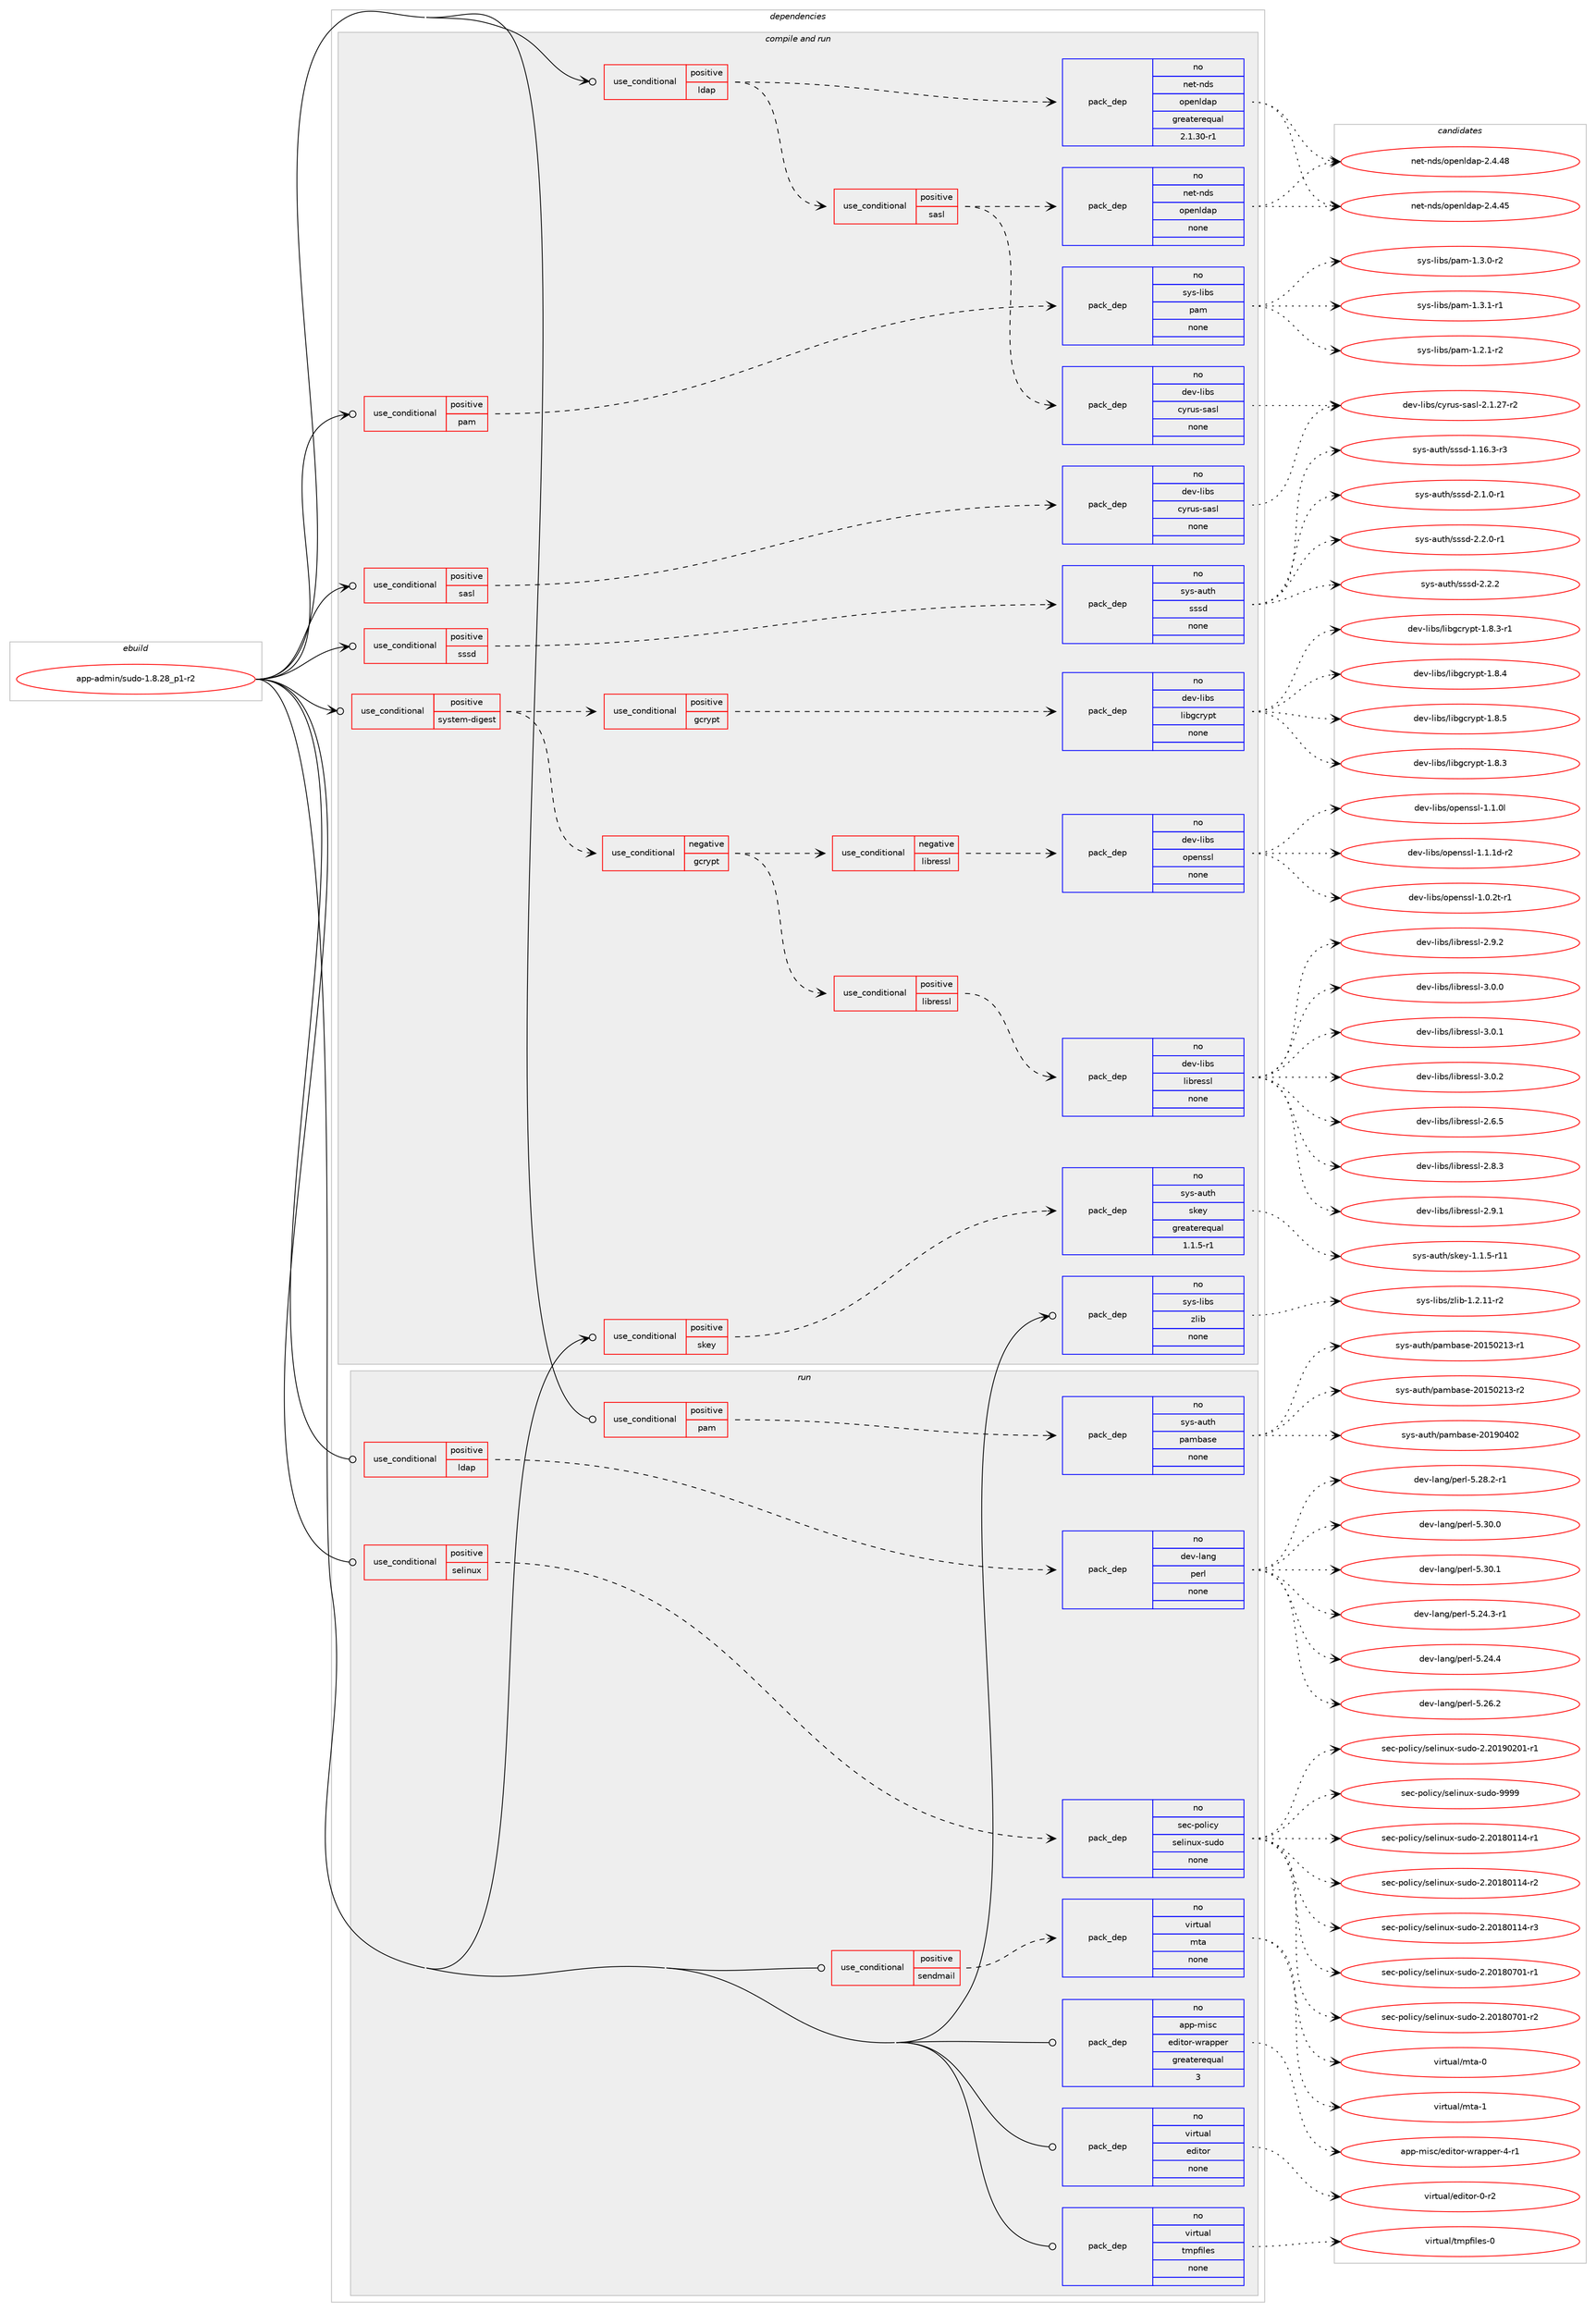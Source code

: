 digraph prolog {

# *************
# Graph options
# *************

newrank=true;
concentrate=true;
compound=true;
graph [rankdir=LR,fontname=Helvetica,fontsize=10,ranksep=1.5];#, ranksep=2.5, nodesep=0.2];
edge  [arrowhead=vee];
node  [fontname=Helvetica,fontsize=10];

# **********
# The ebuild
# **********

subgraph cluster_leftcol {
color=gray;
rank=same;
label=<<i>ebuild</i>>;
id [label="app-admin/sudo-1.8.28_p1-r2", color=red, width=4, href="../app-admin/sudo-1.8.28_p1-r2.svg"];
}

# ****************
# The dependencies
# ****************

subgraph cluster_midcol {
color=gray;
label=<<i>dependencies</i>>;
subgraph cluster_compile {
fillcolor="#eeeeee";
style=filled;
label=<<i>compile</i>>;
}
subgraph cluster_compileandrun {
fillcolor="#eeeeee";
style=filled;
label=<<i>compile and run</i>>;
subgraph cond112246 {
dependency471228 [label=<<TABLE BORDER="0" CELLBORDER="1" CELLSPACING="0" CELLPADDING="4"><TR><TD ROWSPAN="3" CELLPADDING="10">use_conditional</TD></TR><TR><TD>positive</TD></TR><TR><TD>ldap</TD></TR></TABLE>>, shape=none, color=red];
subgraph pack350432 {
dependency471229 [label=<<TABLE BORDER="0" CELLBORDER="1" CELLSPACING="0" CELLPADDING="4" WIDTH="220"><TR><TD ROWSPAN="6" CELLPADDING="30">pack_dep</TD></TR><TR><TD WIDTH="110">no</TD></TR><TR><TD>net-nds</TD></TR><TR><TD>openldap</TD></TR><TR><TD>greaterequal</TD></TR><TR><TD>2.1.30-r1</TD></TR></TABLE>>, shape=none, color=blue];
}
dependency471228:e -> dependency471229:w [weight=20,style="dashed",arrowhead="vee"];
subgraph cond112247 {
dependency471230 [label=<<TABLE BORDER="0" CELLBORDER="1" CELLSPACING="0" CELLPADDING="4"><TR><TD ROWSPAN="3" CELLPADDING="10">use_conditional</TD></TR><TR><TD>positive</TD></TR><TR><TD>sasl</TD></TR></TABLE>>, shape=none, color=red];
subgraph pack350433 {
dependency471231 [label=<<TABLE BORDER="0" CELLBORDER="1" CELLSPACING="0" CELLPADDING="4" WIDTH="220"><TR><TD ROWSPAN="6" CELLPADDING="30">pack_dep</TD></TR><TR><TD WIDTH="110">no</TD></TR><TR><TD>dev-libs</TD></TR><TR><TD>cyrus-sasl</TD></TR><TR><TD>none</TD></TR><TR><TD></TD></TR></TABLE>>, shape=none, color=blue];
}
dependency471230:e -> dependency471231:w [weight=20,style="dashed",arrowhead="vee"];
subgraph pack350434 {
dependency471232 [label=<<TABLE BORDER="0" CELLBORDER="1" CELLSPACING="0" CELLPADDING="4" WIDTH="220"><TR><TD ROWSPAN="6" CELLPADDING="30">pack_dep</TD></TR><TR><TD WIDTH="110">no</TD></TR><TR><TD>net-nds</TD></TR><TR><TD>openldap</TD></TR><TR><TD>none</TD></TR><TR><TD></TD></TR></TABLE>>, shape=none, color=blue];
}
dependency471230:e -> dependency471232:w [weight=20,style="dashed",arrowhead="vee"];
}
dependency471228:e -> dependency471230:w [weight=20,style="dashed",arrowhead="vee"];
}
id:e -> dependency471228:w [weight=20,style="solid",arrowhead="odotvee"];
subgraph cond112248 {
dependency471233 [label=<<TABLE BORDER="0" CELLBORDER="1" CELLSPACING="0" CELLPADDING="4"><TR><TD ROWSPAN="3" CELLPADDING="10">use_conditional</TD></TR><TR><TD>positive</TD></TR><TR><TD>pam</TD></TR></TABLE>>, shape=none, color=red];
subgraph pack350435 {
dependency471234 [label=<<TABLE BORDER="0" CELLBORDER="1" CELLSPACING="0" CELLPADDING="4" WIDTH="220"><TR><TD ROWSPAN="6" CELLPADDING="30">pack_dep</TD></TR><TR><TD WIDTH="110">no</TD></TR><TR><TD>sys-libs</TD></TR><TR><TD>pam</TD></TR><TR><TD>none</TD></TR><TR><TD></TD></TR></TABLE>>, shape=none, color=blue];
}
dependency471233:e -> dependency471234:w [weight=20,style="dashed",arrowhead="vee"];
}
id:e -> dependency471233:w [weight=20,style="solid",arrowhead="odotvee"];
subgraph cond112249 {
dependency471235 [label=<<TABLE BORDER="0" CELLBORDER="1" CELLSPACING="0" CELLPADDING="4"><TR><TD ROWSPAN="3" CELLPADDING="10">use_conditional</TD></TR><TR><TD>positive</TD></TR><TR><TD>sasl</TD></TR></TABLE>>, shape=none, color=red];
subgraph pack350436 {
dependency471236 [label=<<TABLE BORDER="0" CELLBORDER="1" CELLSPACING="0" CELLPADDING="4" WIDTH="220"><TR><TD ROWSPAN="6" CELLPADDING="30">pack_dep</TD></TR><TR><TD WIDTH="110">no</TD></TR><TR><TD>dev-libs</TD></TR><TR><TD>cyrus-sasl</TD></TR><TR><TD>none</TD></TR><TR><TD></TD></TR></TABLE>>, shape=none, color=blue];
}
dependency471235:e -> dependency471236:w [weight=20,style="dashed",arrowhead="vee"];
}
id:e -> dependency471235:w [weight=20,style="solid",arrowhead="odotvee"];
subgraph cond112250 {
dependency471237 [label=<<TABLE BORDER="0" CELLBORDER="1" CELLSPACING="0" CELLPADDING="4"><TR><TD ROWSPAN="3" CELLPADDING="10">use_conditional</TD></TR><TR><TD>positive</TD></TR><TR><TD>skey</TD></TR></TABLE>>, shape=none, color=red];
subgraph pack350437 {
dependency471238 [label=<<TABLE BORDER="0" CELLBORDER="1" CELLSPACING="0" CELLPADDING="4" WIDTH="220"><TR><TD ROWSPAN="6" CELLPADDING="30">pack_dep</TD></TR><TR><TD WIDTH="110">no</TD></TR><TR><TD>sys-auth</TD></TR><TR><TD>skey</TD></TR><TR><TD>greaterequal</TD></TR><TR><TD>1.1.5-r1</TD></TR></TABLE>>, shape=none, color=blue];
}
dependency471237:e -> dependency471238:w [weight=20,style="dashed",arrowhead="vee"];
}
id:e -> dependency471237:w [weight=20,style="solid",arrowhead="odotvee"];
subgraph cond112251 {
dependency471239 [label=<<TABLE BORDER="0" CELLBORDER="1" CELLSPACING="0" CELLPADDING="4"><TR><TD ROWSPAN="3" CELLPADDING="10">use_conditional</TD></TR><TR><TD>positive</TD></TR><TR><TD>sssd</TD></TR></TABLE>>, shape=none, color=red];
subgraph pack350438 {
dependency471240 [label=<<TABLE BORDER="0" CELLBORDER="1" CELLSPACING="0" CELLPADDING="4" WIDTH="220"><TR><TD ROWSPAN="6" CELLPADDING="30">pack_dep</TD></TR><TR><TD WIDTH="110">no</TD></TR><TR><TD>sys-auth</TD></TR><TR><TD>sssd</TD></TR><TR><TD>none</TD></TR><TR><TD></TD></TR></TABLE>>, shape=none, color=blue];
}
dependency471239:e -> dependency471240:w [weight=20,style="dashed",arrowhead="vee"];
}
id:e -> dependency471239:w [weight=20,style="solid",arrowhead="odotvee"];
subgraph cond112252 {
dependency471241 [label=<<TABLE BORDER="0" CELLBORDER="1" CELLSPACING="0" CELLPADDING="4"><TR><TD ROWSPAN="3" CELLPADDING="10">use_conditional</TD></TR><TR><TD>positive</TD></TR><TR><TD>system-digest</TD></TR></TABLE>>, shape=none, color=red];
subgraph cond112253 {
dependency471242 [label=<<TABLE BORDER="0" CELLBORDER="1" CELLSPACING="0" CELLPADDING="4"><TR><TD ROWSPAN="3" CELLPADDING="10">use_conditional</TD></TR><TR><TD>positive</TD></TR><TR><TD>gcrypt</TD></TR></TABLE>>, shape=none, color=red];
subgraph pack350439 {
dependency471243 [label=<<TABLE BORDER="0" CELLBORDER="1" CELLSPACING="0" CELLPADDING="4" WIDTH="220"><TR><TD ROWSPAN="6" CELLPADDING="30">pack_dep</TD></TR><TR><TD WIDTH="110">no</TD></TR><TR><TD>dev-libs</TD></TR><TR><TD>libgcrypt</TD></TR><TR><TD>none</TD></TR><TR><TD></TD></TR></TABLE>>, shape=none, color=blue];
}
dependency471242:e -> dependency471243:w [weight=20,style="dashed",arrowhead="vee"];
}
dependency471241:e -> dependency471242:w [weight=20,style="dashed",arrowhead="vee"];
subgraph cond112254 {
dependency471244 [label=<<TABLE BORDER="0" CELLBORDER="1" CELLSPACING="0" CELLPADDING="4"><TR><TD ROWSPAN="3" CELLPADDING="10">use_conditional</TD></TR><TR><TD>negative</TD></TR><TR><TD>gcrypt</TD></TR></TABLE>>, shape=none, color=red];
subgraph cond112255 {
dependency471245 [label=<<TABLE BORDER="0" CELLBORDER="1" CELLSPACING="0" CELLPADDING="4"><TR><TD ROWSPAN="3" CELLPADDING="10">use_conditional</TD></TR><TR><TD>negative</TD></TR><TR><TD>libressl</TD></TR></TABLE>>, shape=none, color=red];
subgraph pack350440 {
dependency471246 [label=<<TABLE BORDER="0" CELLBORDER="1" CELLSPACING="0" CELLPADDING="4" WIDTH="220"><TR><TD ROWSPAN="6" CELLPADDING="30">pack_dep</TD></TR><TR><TD WIDTH="110">no</TD></TR><TR><TD>dev-libs</TD></TR><TR><TD>openssl</TD></TR><TR><TD>none</TD></TR><TR><TD></TD></TR></TABLE>>, shape=none, color=blue];
}
dependency471245:e -> dependency471246:w [weight=20,style="dashed",arrowhead="vee"];
}
dependency471244:e -> dependency471245:w [weight=20,style="dashed",arrowhead="vee"];
subgraph cond112256 {
dependency471247 [label=<<TABLE BORDER="0" CELLBORDER="1" CELLSPACING="0" CELLPADDING="4"><TR><TD ROWSPAN="3" CELLPADDING="10">use_conditional</TD></TR><TR><TD>positive</TD></TR><TR><TD>libressl</TD></TR></TABLE>>, shape=none, color=red];
subgraph pack350441 {
dependency471248 [label=<<TABLE BORDER="0" CELLBORDER="1" CELLSPACING="0" CELLPADDING="4" WIDTH="220"><TR><TD ROWSPAN="6" CELLPADDING="30">pack_dep</TD></TR><TR><TD WIDTH="110">no</TD></TR><TR><TD>dev-libs</TD></TR><TR><TD>libressl</TD></TR><TR><TD>none</TD></TR><TR><TD></TD></TR></TABLE>>, shape=none, color=blue];
}
dependency471247:e -> dependency471248:w [weight=20,style="dashed",arrowhead="vee"];
}
dependency471244:e -> dependency471247:w [weight=20,style="dashed",arrowhead="vee"];
}
dependency471241:e -> dependency471244:w [weight=20,style="dashed",arrowhead="vee"];
}
id:e -> dependency471241:w [weight=20,style="solid",arrowhead="odotvee"];
subgraph pack350442 {
dependency471249 [label=<<TABLE BORDER="0" CELLBORDER="1" CELLSPACING="0" CELLPADDING="4" WIDTH="220"><TR><TD ROWSPAN="6" CELLPADDING="30">pack_dep</TD></TR><TR><TD WIDTH="110">no</TD></TR><TR><TD>sys-libs</TD></TR><TR><TD>zlib</TD></TR><TR><TD>none</TD></TR><TR><TD></TD></TR></TABLE>>, shape=none, color=blue];
}
id:e -> dependency471249:w [weight=20,style="solid",arrowhead="odotvee"];
}
subgraph cluster_run {
fillcolor="#eeeeee";
style=filled;
label=<<i>run</i>>;
subgraph cond112257 {
dependency471250 [label=<<TABLE BORDER="0" CELLBORDER="1" CELLSPACING="0" CELLPADDING="4"><TR><TD ROWSPAN="3" CELLPADDING="10">use_conditional</TD></TR><TR><TD>positive</TD></TR><TR><TD>ldap</TD></TR></TABLE>>, shape=none, color=red];
subgraph pack350443 {
dependency471251 [label=<<TABLE BORDER="0" CELLBORDER="1" CELLSPACING="0" CELLPADDING="4" WIDTH="220"><TR><TD ROWSPAN="6" CELLPADDING="30">pack_dep</TD></TR><TR><TD WIDTH="110">no</TD></TR><TR><TD>dev-lang</TD></TR><TR><TD>perl</TD></TR><TR><TD>none</TD></TR><TR><TD></TD></TR></TABLE>>, shape=none, color=blue];
}
dependency471250:e -> dependency471251:w [weight=20,style="dashed",arrowhead="vee"];
}
id:e -> dependency471250:w [weight=20,style="solid",arrowhead="odot"];
subgraph cond112258 {
dependency471252 [label=<<TABLE BORDER="0" CELLBORDER="1" CELLSPACING="0" CELLPADDING="4"><TR><TD ROWSPAN="3" CELLPADDING="10">use_conditional</TD></TR><TR><TD>positive</TD></TR><TR><TD>pam</TD></TR></TABLE>>, shape=none, color=red];
subgraph pack350444 {
dependency471253 [label=<<TABLE BORDER="0" CELLBORDER="1" CELLSPACING="0" CELLPADDING="4" WIDTH="220"><TR><TD ROWSPAN="6" CELLPADDING="30">pack_dep</TD></TR><TR><TD WIDTH="110">no</TD></TR><TR><TD>sys-auth</TD></TR><TR><TD>pambase</TD></TR><TR><TD>none</TD></TR><TR><TD></TD></TR></TABLE>>, shape=none, color=blue];
}
dependency471252:e -> dependency471253:w [weight=20,style="dashed",arrowhead="vee"];
}
id:e -> dependency471252:w [weight=20,style="solid",arrowhead="odot"];
subgraph cond112259 {
dependency471254 [label=<<TABLE BORDER="0" CELLBORDER="1" CELLSPACING="0" CELLPADDING="4"><TR><TD ROWSPAN="3" CELLPADDING="10">use_conditional</TD></TR><TR><TD>positive</TD></TR><TR><TD>selinux</TD></TR></TABLE>>, shape=none, color=red];
subgraph pack350445 {
dependency471255 [label=<<TABLE BORDER="0" CELLBORDER="1" CELLSPACING="0" CELLPADDING="4" WIDTH="220"><TR><TD ROWSPAN="6" CELLPADDING="30">pack_dep</TD></TR><TR><TD WIDTH="110">no</TD></TR><TR><TD>sec-policy</TD></TR><TR><TD>selinux-sudo</TD></TR><TR><TD>none</TD></TR><TR><TD></TD></TR></TABLE>>, shape=none, color=blue];
}
dependency471254:e -> dependency471255:w [weight=20,style="dashed",arrowhead="vee"];
}
id:e -> dependency471254:w [weight=20,style="solid",arrowhead="odot"];
subgraph cond112260 {
dependency471256 [label=<<TABLE BORDER="0" CELLBORDER="1" CELLSPACING="0" CELLPADDING="4"><TR><TD ROWSPAN="3" CELLPADDING="10">use_conditional</TD></TR><TR><TD>positive</TD></TR><TR><TD>sendmail</TD></TR></TABLE>>, shape=none, color=red];
subgraph pack350446 {
dependency471257 [label=<<TABLE BORDER="0" CELLBORDER="1" CELLSPACING="0" CELLPADDING="4" WIDTH="220"><TR><TD ROWSPAN="6" CELLPADDING="30">pack_dep</TD></TR><TR><TD WIDTH="110">no</TD></TR><TR><TD>virtual</TD></TR><TR><TD>mta</TD></TR><TR><TD>none</TD></TR><TR><TD></TD></TR></TABLE>>, shape=none, color=blue];
}
dependency471256:e -> dependency471257:w [weight=20,style="dashed",arrowhead="vee"];
}
id:e -> dependency471256:w [weight=20,style="solid",arrowhead="odot"];
subgraph pack350447 {
dependency471258 [label=<<TABLE BORDER="0" CELLBORDER="1" CELLSPACING="0" CELLPADDING="4" WIDTH="220"><TR><TD ROWSPAN="6" CELLPADDING="30">pack_dep</TD></TR><TR><TD WIDTH="110">no</TD></TR><TR><TD>app-misc</TD></TR><TR><TD>editor-wrapper</TD></TR><TR><TD>greaterequal</TD></TR><TR><TD>3</TD></TR></TABLE>>, shape=none, color=blue];
}
id:e -> dependency471258:w [weight=20,style="solid",arrowhead="odot"];
subgraph pack350448 {
dependency471259 [label=<<TABLE BORDER="0" CELLBORDER="1" CELLSPACING="0" CELLPADDING="4" WIDTH="220"><TR><TD ROWSPAN="6" CELLPADDING="30">pack_dep</TD></TR><TR><TD WIDTH="110">no</TD></TR><TR><TD>virtual</TD></TR><TR><TD>editor</TD></TR><TR><TD>none</TD></TR><TR><TD></TD></TR></TABLE>>, shape=none, color=blue];
}
id:e -> dependency471259:w [weight=20,style="solid",arrowhead="odot"];
subgraph pack350449 {
dependency471260 [label=<<TABLE BORDER="0" CELLBORDER="1" CELLSPACING="0" CELLPADDING="4" WIDTH="220"><TR><TD ROWSPAN="6" CELLPADDING="30">pack_dep</TD></TR><TR><TD WIDTH="110">no</TD></TR><TR><TD>virtual</TD></TR><TR><TD>tmpfiles</TD></TR><TR><TD>none</TD></TR><TR><TD></TD></TR></TABLE>>, shape=none, color=blue];
}
id:e -> dependency471260:w [weight=20,style="solid",arrowhead="odot"];
}
}

# **************
# The candidates
# **************

subgraph cluster_choices {
rank=same;
color=gray;
label=<<i>candidates</i>>;

subgraph choice350432 {
color=black;
nodesep=1;
choice11010111645110100115471111121011101081009711245504652465253 [label="net-nds/openldap-2.4.45", color=red, width=4,href="../net-nds/openldap-2.4.45.svg"];
choice11010111645110100115471111121011101081009711245504652465256 [label="net-nds/openldap-2.4.48", color=red, width=4,href="../net-nds/openldap-2.4.48.svg"];
dependency471229:e -> choice11010111645110100115471111121011101081009711245504652465253:w [style=dotted,weight="100"];
dependency471229:e -> choice11010111645110100115471111121011101081009711245504652465256:w [style=dotted,weight="100"];
}
subgraph choice350433 {
color=black;
nodesep=1;
choice100101118451081059811547991211141171154511597115108455046494650554511450 [label="dev-libs/cyrus-sasl-2.1.27-r2", color=red, width=4,href="../dev-libs/cyrus-sasl-2.1.27-r2.svg"];
dependency471231:e -> choice100101118451081059811547991211141171154511597115108455046494650554511450:w [style=dotted,weight="100"];
}
subgraph choice350434 {
color=black;
nodesep=1;
choice11010111645110100115471111121011101081009711245504652465253 [label="net-nds/openldap-2.4.45", color=red, width=4,href="../net-nds/openldap-2.4.45.svg"];
choice11010111645110100115471111121011101081009711245504652465256 [label="net-nds/openldap-2.4.48", color=red, width=4,href="../net-nds/openldap-2.4.48.svg"];
dependency471232:e -> choice11010111645110100115471111121011101081009711245504652465253:w [style=dotted,weight="100"];
dependency471232:e -> choice11010111645110100115471111121011101081009711245504652465256:w [style=dotted,weight="100"];
}
subgraph choice350435 {
color=black;
nodesep=1;
choice115121115451081059811547112971094549465046494511450 [label="sys-libs/pam-1.2.1-r2", color=red, width=4,href="../sys-libs/pam-1.2.1-r2.svg"];
choice115121115451081059811547112971094549465146484511450 [label="sys-libs/pam-1.3.0-r2", color=red, width=4,href="../sys-libs/pam-1.3.0-r2.svg"];
choice115121115451081059811547112971094549465146494511449 [label="sys-libs/pam-1.3.1-r1", color=red, width=4,href="../sys-libs/pam-1.3.1-r1.svg"];
dependency471234:e -> choice115121115451081059811547112971094549465046494511450:w [style=dotted,weight="100"];
dependency471234:e -> choice115121115451081059811547112971094549465146484511450:w [style=dotted,weight="100"];
dependency471234:e -> choice115121115451081059811547112971094549465146494511449:w [style=dotted,weight="100"];
}
subgraph choice350436 {
color=black;
nodesep=1;
choice100101118451081059811547991211141171154511597115108455046494650554511450 [label="dev-libs/cyrus-sasl-2.1.27-r2", color=red, width=4,href="../dev-libs/cyrus-sasl-2.1.27-r2.svg"];
dependency471236:e -> choice100101118451081059811547991211141171154511597115108455046494650554511450:w [style=dotted,weight="100"];
}
subgraph choice350437 {
color=black;
nodesep=1;
choice115121115459711711610447115107101121454946494653451144949 [label="sys-auth/skey-1.1.5-r11", color=red, width=4,href="../sys-auth/skey-1.1.5-r11.svg"];
dependency471238:e -> choice115121115459711711610447115107101121454946494653451144949:w [style=dotted,weight="100"];
}
subgraph choice350438 {
color=black;
nodesep=1;
choice115121115459711711610447115115115100454946495446514511451 [label="sys-auth/sssd-1.16.3-r3", color=red, width=4,href="../sys-auth/sssd-1.16.3-r3.svg"];
choice1151211154597117116104471151151151004550464946484511449 [label="sys-auth/sssd-2.1.0-r1", color=red, width=4,href="../sys-auth/sssd-2.1.0-r1.svg"];
choice1151211154597117116104471151151151004550465046484511449 [label="sys-auth/sssd-2.2.0-r1", color=red, width=4,href="../sys-auth/sssd-2.2.0-r1.svg"];
choice115121115459711711610447115115115100455046504650 [label="sys-auth/sssd-2.2.2", color=red, width=4,href="../sys-auth/sssd-2.2.2.svg"];
dependency471240:e -> choice115121115459711711610447115115115100454946495446514511451:w [style=dotted,weight="100"];
dependency471240:e -> choice1151211154597117116104471151151151004550464946484511449:w [style=dotted,weight="100"];
dependency471240:e -> choice1151211154597117116104471151151151004550465046484511449:w [style=dotted,weight="100"];
dependency471240:e -> choice115121115459711711610447115115115100455046504650:w [style=dotted,weight="100"];
}
subgraph choice350439 {
color=black;
nodesep=1;
choice1001011184510810598115471081059810399114121112116454946564651 [label="dev-libs/libgcrypt-1.8.3", color=red, width=4,href="../dev-libs/libgcrypt-1.8.3.svg"];
choice10010111845108105981154710810598103991141211121164549465646514511449 [label="dev-libs/libgcrypt-1.8.3-r1", color=red, width=4,href="../dev-libs/libgcrypt-1.8.3-r1.svg"];
choice1001011184510810598115471081059810399114121112116454946564652 [label="dev-libs/libgcrypt-1.8.4", color=red, width=4,href="../dev-libs/libgcrypt-1.8.4.svg"];
choice1001011184510810598115471081059810399114121112116454946564653 [label="dev-libs/libgcrypt-1.8.5", color=red, width=4,href="../dev-libs/libgcrypt-1.8.5.svg"];
dependency471243:e -> choice1001011184510810598115471081059810399114121112116454946564651:w [style=dotted,weight="100"];
dependency471243:e -> choice10010111845108105981154710810598103991141211121164549465646514511449:w [style=dotted,weight="100"];
dependency471243:e -> choice1001011184510810598115471081059810399114121112116454946564652:w [style=dotted,weight="100"];
dependency471243:e -> choice1001011184510810598115471081059810399114121112116454946564653:w [style=dotted,weight="100"];
}
subgraph choice350440 {
color=black;
nodesep=1;
choice1001011184510810598115471111121011101151151084549464846501164511449 [label="dev-libs/openssl-1.0.2t-r1", color=red, width=4,href="../dev-libs/openssl-1.0.2t-r1.svg"];
choice100101118451081059811547111112101110115115108454946494648108 [label="dev-libs/openssl-1.1.0l", color=red, width=4,href="../dev-libs/openssl-1.1.0l.svg"];
choice1001011184510810598115471111121011101151151084549464946491004511450 [label="dev-libs/openssl-1.1.1d-r2", color=red, width=4,href="../dev-libs/openssl-1.1.1d-r2.svg"];
dependency471246:e -> choice1001011184510810598115471111121011101151151084549464846501164511449:w [style=dotted,weight="100"];
dependency471246:e -> choice100101118451081059811547111112101110115115108454946494648108:w [style=dotted,weight="100"];
dependency471246:e -> choice1001011184510810598115471111121011101151151084549464946491004511450:w [style=dotted,weight="100"];
}
subgraph choice350441 {
color=black;
nodesep=1;
choice10010111845108105981154710810598114101115115108455046544653 [label="dev-libs/libressl-2.6.5", color=red, width=4,href="../dev-libs/libressl-2.6.5.svg"];
choice10010111845108105981154710810598114101115115108455046564651 [label="dev-libs/libressl-2.8.3", color=red, width=4,href="../dev-libs/libressl-2.8.3.svg"];
choice10010111845108105981154710810598114101115115108455046574649 [label="dev-libs/libressl-2.9.1", color=red, width=4,href="../dev-libs/libressl-2.9.1.svg"];
choice10010111845108105981154710810598114101115115108455046574650 [label="dev-libs/libressl-2.9.2", color=red, width=4,href="../dev-libs/libressl-2.9.2.svg"];
choice10010111845108105981154710810598114101115115108455146484648 [label="dev-libs/libressl-3.0.0", color=red, width=4,href="../dev-libs/libressl-3.0.0.svg"];
choice10010111845108105981154710810598114101115115108455146484649 [label="dev-libs/libressl-3.0.1", color=red, width=4,href="../dev-libs/libressl-3.0.1.svg"];
choice10010111845108105981154710810598114101115115108455146484650 [label="dev-libs/libressl-3.0.2", color=red, width=4,href="../dev-libs/libressl-3.0.2.svg"];
dependency471248:e -> choice10010111845108105981154710810598114101115115108455046544653:w [style=dotted,weight="100"];
dependency471248:e -> choice10010111845108105981154710810598114101115115108455046564651:w [style=dotted,weight="100"];
dependency471248:e -> choice10010111845108105981154710810598114101115115108455046574649:w [style=dotted,weight="100"];
dependency471248:e -> choice10010111845108105981154710810598114101115115108455046574650:w [style=dotted,weight="100"];
dependency471248:e -> choice10010111845108105981154710810598114101115115108455146484648:w [style=dotted,weight="100"];
dependency471248:e -> choice10010111845108105981154710810598114101115115108455146484649:w [style=dotted,weight="100"];
dependency471248:e -> choice10010111845108105981154710810598114101115115108455146484650:w [style=dotted,weight="100"];
}
subgraph choice350442 {
color=black;
nodesep=1;
choice11512111545108105981154712210810598454946504649494511450 [label="sys-libs/zlib-1.2.11-r2", color=red, width=4,href="../sys-libs/zlib-1.2.11-r2.svg"];
dependency471249:e -> choice11512111545108105981154712210810598454946504649494511450:w [style=dotted,weight="100"];
}
subgraph choice350443 {
color=black;
nodesep=1;
choice100101118451089711010347112101114108455346505246514511449 [label="dev-lang/perl-5.24.3-r1", color=red, width=4,href="../dev-lang/perl-5.24.3-r1.svg"];
choice10010111845108971101034711210111410845534650524652 [label="dev-lang/perl-5.24.4", color=red, width=4,href="../dev-lang/perl-5.24.4.svg"];
choice10010111845108971101034711210111410845534650544650 [label="dev-lang/perl-5.26.2", color=red, width=4,href="../dev-lang/perl-5.26.2.svg"];
choice100101118451089711010347112101114108455346505646504511449 [label="dev-lang/perl-5.28.2-r1", color=red, width=4,href="../dev-lang/perl-5.28.2-r1.svg"];
choice10010111845108971101034711210111410845534651484648 [label="dev-lang/perl-5.30.0", color=red, width=4,href="../dev-lang/perl-5.30.0.svg"];
choice10010111845108971101034711210111410845534651484649 [label="dev-lang/perl-5.30.1", color=red, width=4,href="../dev-lang/perl-5.30.1.svg"];
dependency471251:e -> choice100101118451089711010347112101114108455346505246514511449:w [style=dotted,weight="100"];
dependency471251:e -> choice10010111845108971101034711210111410845534650524652:w [style=dotted,weight="100"];
dependency471251:e -> choice10010111845108971101034711210111410845534650544650:w [style=dotted,weight="100"];
dependency471251:e -> choice100101118451089711010347112101114108455346505646504511449:w [style=dotted,weight="100"];
dependency471251:e -> choice10010111845108971101034711210111410845534651484648:w [style=dotted,weight="100"];
dependency471251:e -> choice10010111845108971101034711210111410845534651484649:w [style=dotted,weight="100"];
}
subgraph choice350444 {
color=black;
nodesep=1;
choice1151211154597117116104471129710998971151014550484953485049514511449 [label="sys-auth/pambase-20150213-r1", color=red, width=4,href="../sys-auth/pambase-20150213-r1.svg"];
choice1151211154597117116104471129710998971151014550484953485049514511450 [label="sys-auth/pambase-20150213-r2", color=red, width=4,href="../sys-auth/pambase-20150213-r2.svg"];
choice115121115459711711610447112971099897115101455048495748524850 [label="sys-auth/pambase-20190402", color=red, width=4,href="../sys-auth/pambase-20190402.svg"];
dependency471253:e -> choice1151211154597117116104471129710998971151014550484953485049514511449:w [style=dotted,weight="100"];
dependency471253:e -> choice1151211154597117116104471129710998971151014550484953485049514511450:w [style=dotted,weight="100"];
dependency471253:e -> choice115121115459711711610447112971099897115101455048495748524850:w [style=dotted,weight="100"];
}
subgraph choice350445 {
color=black;
nodesep=1;
choice115101994511211110810599121471151011081051101171204511511710011145504650484956484949524511449 [label="sec-policy/selinux-sudo-2.20180114-r1", color=red, width=4,href="../sec-policy/selinux-sudo-2.20180114-r1.svg"];
choice115101994511211110810599121471151011081051101171204511511710011145504650484956484949524511450 [label="sec-policy/selinux-sudo-2.20180114-r2", color=red, width=4,href="../sec-policy/selinux-sudo-2.20180114-r2.svg"];
choice115101994511211110810599121471151011081051101171204511511710011145504650484956484949524511451 [label="sec-policy/selinux-sudo-2.20180114-r3", color=red, width=4,href="../sec-policy/selinux-sudo-2.20180114-r3.svg"];
choice115101994511211110810599121471151011081051101171204511511710011145504650484956485548494511449 [label="sec-policy/selinux-sudo-2.20180701-r1", color=red, width=4,href="../sec-policy/selinux-sudo-2.20180701-r1.svg"];
choice115101994511211110810599121471151011081051101171204511511710011145504650484956485548494511450 [label="sec-policy/selinux-sudo-2.20180701-r2", color=red, width=4,href="../sec-policy/selinux-sudo-2.20180701-r2.svg"];
choice115101994511211110810599121471151011081051101171204511511710011145504650484957485048494511449 [label="sec-policy/selinux-sudo-2.20190201-r1", color=red, width=4,href="../sec-policy/selinux-sudo-2.20190201-r1.svg"];
choice11510199451121111081059912147115101108105110117120451151171001114557575757 [label="sec-policy/selinux-sudo-9999", color=red, width=4,href="../sec-policy/selinux-sudo-9999.svg"];
dependency471255:e -> choice115101994511211110810599121471151011081051101171204511511710011145504650484956484949524511449:w [style=dotted,weight="100"];
dependency471255:e -> choice115101994511211110810599121471151011081051101171204511511710011145504650484956484949524511450:w [style=dotted,weight="100"];
dependency471255:e -> choice115101994511211110810599121471151011081051101171204511511710011145504650484956484949524511451:w [style=dotted,weight="100"];
dependency471255:e -> choice115101994511211110810599121471151011081051101171204511511710011145504650484956485548494511449:w [style=dotted,weight="100"];
dependency471255:e -> choice115101994511211110810599121471151011081051101171204511511710011145504650484956485548494511450:w [style=dotted,weight="100"];
dependency471255:e -> choice115101994511211110810599121471151011081051101171204511511710011145504650484957485048494511449:w [style=dotted,weight="100"];
dependency471255:e -> choice11510199451121111081059912147115101108105110117120451151171001114557575757:w [style=dotted,weight="100"];
}
subgraph choice350446 {
color=black;
nodesep=1;
choice1181051141161179710847109116974548 [label="virtual/mta-0", color=red, width=4,href="../virtual/mta-0.svg"];
choice1181051141161179710847109116974549 [label="virtual/mta-1", color=red, width=4,href="../virtual/mta-1.svg"];
dependency471257:e -> choice1181051141161179710847109116974548:w [style=dotted,weight="100"];
dependency471257:e -> choice1181051141161179710847109116974549:w [style=dotted,weight="100"];
}
subgraph choice350447 {
color=black;
nodesep=1;
choice97112112451091051159947101100105116111114451191149711211210111445524511449 [label="app-misc/editor-wrapper-4-r1", color=red, width=4,href="../app-misc/editor-wrapper-4-r1.svg"];
dependency471258:e -> choice97112112451091051159947101100105116111114451191149711211210111445524511449:w [style=dotted,weight="100"];
}
subgraph choice350448 {
color=black;
nodesep=1;
choice118105114116117971084710110010511611111445484511450 [label="virtual/editor-0-r2", color=red, width=4,href="../virtual/editor-0-r2.svg"];
dependency471259:e -> choice118105114116117971084710110010511611111445484511450:w [style=dotted,weight="100"];
}
subgraph choice350449 {
color=black;
nodesep=1;
choice11810511411611797108471161091121021051081011154548 [label="virtual/tmpfiles-0", color=red, width=4,href="../virtual/tmpfiles-0.svg"];
dependency471260:e -> choice11810511411611797108471161091121021051081011154548:w [style=dotted,weight="100"];
}
}

}
